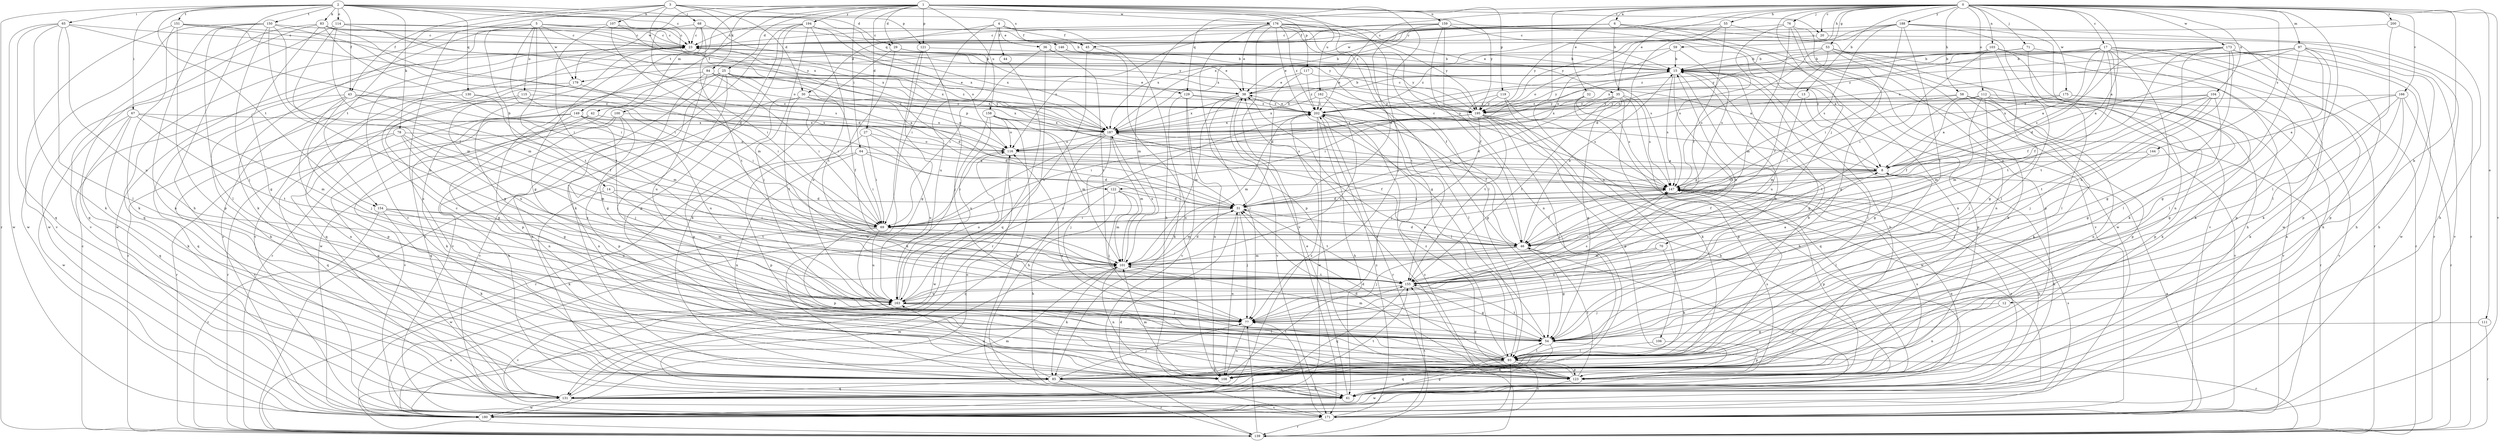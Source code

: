 strict digraph  {
0;
1;
2;
3;
4;
5;
6;
8;
12;
13;
14;
15;
17;
20;
23;
25;
27;
29;
30;
31;
32;
35;
36;
38;
42;
43;
44;
45;
46;
53;
54;
55;
58;
59;
61;
64;
65;
67;
68;
69;
70;
71;
76;
77;
78;
83;
84;
85;
93;
97;
100;
101;
103;
104;
106;
107;
108;
111;
112;
114;
115;
116;
117;
119;
121;
122;
123;
129;
130;
131;
139;
144;
146;
147;
149;
150;
151;
154;
155;
158;
159;
162;
163;
166;
171;
173;
175;
176;
179;
180;
187;
188;
194;
195;
200;
202;
0 -> 6  [label=a];
0 -> 8  [label=a];
0 -> 12  [label=b];
0 -> 13  [label=b];
0 -> 17  [label=c];
0 -> 20  [label=c];
0 -> 32  [label=e];
0 -> 35  [label=e];
0 -> 53  [label=g];
0 -> 55  [label=h];
0 -> 58  [label=h];
0 -> 59  [label=h];
0 -> 70  [label=j];
0 -> 71  [label=j];
0 -> 76  [label=j];
0 -> 93  [label=l];
0 -> 97  [label=m];
0 -> 103  [label=n];
0 -> 104  [label=n];
0 -> 106  [label=n];
0 -> 111  [label=o];
0 -> 112  [label=o];
0 -> 129  [label=q];
0 -> 144  [label=s];
0 -> 166  [label=v];
0 -> 171  [label=v];
0 -> 173  [label=w];
0 -> 175  [label=w];
0 -> 187  [label=x];
0 -> 188  [label=y];
0 -> 200  [label=z];
0 -> 202  [label=z];
1 -> 20  [label=c];
1 -> 25  [label=d];
1 -> 27  [label=d];
1 -> 29  [label=d];
1 -> 42  [label=f];
1 -> 64  [label=i];
1 -> 77  [label=j];
1 -> 93  [label=l];
1 -> 100  [label=m];
1 -> 117  [label=p];
1 -> 119  [label=p];
1 -> 121  [label=p];
1 -> 149  [label=t];
1 -> 158  [label=u];
1 -> 159  [label=u];
1 -> 162  [label=u];
1 -> 176  [label=w];
1 -> 179  [label=w];
1 -> 194  [label=y];
2 -> 23  [label=c];
2 -> 29  [label=d];
2 -> 43  [label=f];
2 -> 61  [label=h];
2 -> 65  [label=i];
2 -> 67  [label=i];
2 -> 78  [label=k];
2 -> 83  [label=k];
2 -> 114  [label=o];
2 -> 121  [label=p];
2 -> 129  [label=q];
2 -> 130  [label=q];
2 -> 139  [label=r];
2 -> 150  [label=t];
2 -> 151  [label=t];
2 -> 154  [label=t];
2 -> 187  [label=x];
3 -> 30  [label=d];
3 -> 43  [label=f];
3 -> 68  [label=i];
3 -> 84  [label=k];
3 -> 107  [label=n];
3 -> 108  [label=n];
3 -> 146  [label=s];
3 -> 147  [label=s];
3 -> 154  [label=t];
3 -> 195  [label=y];
4 -> 30  [label=d];
4 -> 35  [label=e];
4 -> 36  [label=e];
4 -> 44  [label=f];
4 -> 45  [label=f];
4 -> 61  [label=h];
4 -> 69  [label=i];
4 -> 163  [label=u];
5 -> 14  [label=b];
5 -> 15  [label=b];
5 -> 23  [label=c];
5 -> 45  [label=f];
5 -> 69  [label=i];
5 -> 85  [label=k];
5 -> 115  [label=o];
5 -> 122  [label=p];
5 -> 131  [label=q];
5 -> 155  [label=t];
5 -> 179  [label=w];
6 -> 23  [label=c];
6 -> 45  [label=f];
6 -> 108  [label=n];
6 -> 147  [label=s];
6 -> 171  [label=v];
6 -> 179  [label=w];
6 -> 180  [label=w];
6 -> 187  [label=x];
8 -> 23  [label=c];
8 -> 46  [label=f];
8 -> 61  [label=h];
8 -> 93  [label=l];
8 -> 122  [label=p];
8 -> 147  [label=s];
12 -> 77  [label=j];
12 -> 108  [label=n];
13 -> 54  [label=g];
13 -> 101  [label=m];
13 -> 195  [label=y];
14 -> 31  [label=d];
14 -> 85  [label=k];
14 -> 155  [label=t];
15 -> 38  [label=e];
15 -> 54  [label=g];
15 -> 69  [label=i];
15 -> 93  [label=l];
15 -> 123  [label=p];
15 -> 147  [label=s];
15 -> 155  [label=t];
15 -> 163  [label=u];
15 -> 195  [label=y];
17 -> 8  [label=a];
17 -> 15  [label=b];
17 -> 31  [label=d];
17 -> 46  [label=f];
17 -> 85  [label=k];
17 -> 93  [label=l];
17 -> 116  [label=o];
17 -> 123  [label=p];
17 -> 139  [label=r];
17 -> 155  [label=t];
17 -> 202  [label=z];
20 -> 139  [label=r];
20 -> 195  [label=y];
23 -> 15  [label=b];
23 -> 54  [label=g];
23 -> 187  [label=x];
23 -> 195  [label=y];
25 -> 31  [label=d];
25 -> 38  [label=e];
25 -> 61  [label=h];
25 -> 69  [label=i];
25 -> 93  [label=l];
25 -> 139  [label=r];
25 -> 171  [label=v];
25 -> 180  [label=w];
25 -> 187  [label=x];
27 -> 69  [label=i];
27 -> 116  [label=o];
27 -> 139  [label=r];
27 -> 163  [label=u];
29 -> 8  [label=a];
29 -> 15  [label=b];
29 -> 85  [label=k];
29 -> 163  [label=u];
30 -> 46  [label=f];
30 -> 116  [label=o];
30 -> 123  [label=p];
30 -> 155  [label=t];
30 -> 171  [label=v];
30 -> 202  [label=z];
31 -> 69  [label=i];
31 -> 77  [label=j];
31 -> 101  [label=m];
31 -> 108  [label=n];
31 -> 147  [label=s];
31 -> 155  [label=t];
32 -> 131  [label=q];
32 -> 147  [label=s];
32 -> 195  [label=y];
35 -> 31  [label=d];
35 -> 54  [label=g];
35 -> 85  [label=k];
35 -> 123  [label=p];
35 -> 147  [label=s];
35 -> 155  [label=t];
35 -> 187  [label=x];
35 -> 195  [label=y];
36 -> 15  [label=b];
36 -> 69  [label=i];
36 -> 139  [label=r];
36 -> 155  [label=t];
38 -> 15  [label=b];
38 -> 77  [label=j];
38 -> 101  [label=m];
38 -> 171  [label=v];
38 -> 187  [label=x];
38 -> 202  [label=z];
42 -> 131  [label=q];
42 -> 171  [label=v];
42 -> 187  [label=x];
43 -> 46  [label=f];
43 -> 77  [label=j];
43 -> 85  [label=k];
43 -> 123  [label=p];
43 -> 131  [label=q];
43 -> 187  [label=x];
43 -> 202  [label=z];
44 -> 131  [label=q];
45 -> 108  [label=n];
45 -> 163  [label=u];
46 -> 15  [label=b];
46 -> 31  [label=d];
46 -> 54  [label=g];
46 -> 77  [label=j];
46 -> 101  [label=m];
53 -> 15  [label=b];
53 -> 46  [label=f];
53 -> 61  [label=h];
53 -> 85  [label=k];
53 -> 139  [label=r];
53 -> 147  [label=s];
54 -> 61  [label=h];
54 -> 93  [label=l];
54 -> 101  [label=m];
54 -> 139  [label=r];
54 -> 155  [label=t];
55 -> 23  [label=c];
55 -> 31  [label=d];
55 -> 46  [label=f];
55 -> 180  [label=w];
55 -> 187  [label=x];
58 -> 69  [label=i];
58 -> 85  [label=k];
58 -> 123  [label=p];
58 -> 139  [label=r];
58 -> 155  [label=t];
58 -> 171  [label=v];
58 -> 202  [label=z];
59 -> 15  [label=b];
59 -> 38  [label=e];
59 -> 116  [label=o];
59 -> 147  [label=s];
61 -> 38  [label=e];
61 -> 116  [label=o];
64 -> 8  [label=a];
64 -> 31  [label=d];
64 -> 69  [label=i];
64 -> 108  [label=n];
64 -> 123  [label=p];
65 -> 23  [label=c];
65 -> 69  [label=i];
65 -> 85  [label=k];
65 -> 93  [label=l];
65 -> 131  [label=q];
65 -> 163  [label=u];
65 -> 180  [label=w];
67 -> 85  [label=k];
67 -> 101  [label=m];
67 -> 131  [label=q];
67 -> 155  [label=t];
67 -> 180  [label=w];
67 -> 187  [label=x];
68 -> 23  [label=c];
68 -> 54  [label=g];
68 -> 69  [label=i];
68 -> 155  [label=t];
68 -> 187  [label=x];
69 -> 46  [label=f];
69 -> 123  [label=p];
69 -> 163  [label=u];
69 -> 180  [label=w];
70 -> 85  [label=k];
70 -> 101  [label=m];
70 -> 163  [label=u];
71 -> 15  [label=b];
71 -> 93  [label=l];
71 -> 123  [label=p];
71 -> 195  [label=y];
76 -> 23  [label=c];
76 -> 54  [label=g];
76 -> 101  [label=m];
76 -> 108  [label=n];
76 -> 123  [label=p];
76 -> 147  [label=s];
77 -> 15  [label=b];
77 -> 54  [label=g];
77 -> 108  [label=n];
78 -> 54  [label=g];
78 -> 101  [label=m];
78 -> 116  [label=o];
78 -> 131  [label=q];
78 -> 163  [label=u];
78 -> 171  [label=v];
83 -> 23  [label=c];
83 -> 31  [label=d];
83 -> 54  [label=g];
83 -> 69  [label=i];
83 -> 131  [label=q];
83 -> 171  [label=v];
83 -> 195  [label=y];
84 -> 8  [label=a];
84 -> 38  [label=e];
84 -> 54  [label=g];
84 -> 69  [label=i];
84 -> 123  [label=p];
84 -> 163  [label=u];
84 -> 202  [label=z];
85 -> 61  [label=h];
85 -> 77  [label=j];
85 -> 131  [label=q];
85 -> 139  [label=r];
85 -> 147  [label=s];
85 -> 163  [label=u];
93 -> 15  [label=b];
93 -> 23  [label=c];
93 -> 31  [label=d];
93 -> 38  [label=e];
93 -> 85  [label=k];
93 -> 108  [label=n];
93 -> 116  [label=o];
93 -> 123  [label=p];
93 -> 131  [label=q];
93 -> 171  [label=v];
97 -> 8  [label=a];
97 -> 15  [label=b];
97 -> 54  [label=g];
97 -> 61  [label=h];
97 -> 85  [label=k];
97 -> 93  [label=l];
97 -> 171  [label=v];
97 -> 187  [label=x];
97 -> 202  [label=z];
100 -> 61  [label=h];
100 -> 108  [label=n];
100 -> 123  [label=p];
100 -> 139  [label=r];
100 -> 187  [label=x];
101 -> 31  [label=d];
101 -> 85  [label=k];
101 -> 108  [label=n];
101 -> 155  [label=t];
101 -> 187  [label=x];
103 -> 15  [label=b];
103 -> 54  [label=g];
103 -> 61  [label=h];
103 -> 69  [label=i];
103 -> 85  [label=k];
103 -> 187  [label=x];
104 -> 54  [label=g];
104 -> 77  [label=j];
104 -> 101  [label=m];
104 -> 155  [label=t];
104 -> 187  [label=x];
104 -> 202  [label=z];
106 -> 93  [label=l];
106 -> 123  [label=p];
107 -> 23  [label=c];
107 -> 101  [label=m];
107 -> 155  [label=t];
107 -> 180  [label=w];
107 -> 187  [label=x];
108 -> 15  [label=b];
108 -> 23  [label=c];
108 -> 101  [label=m];
108 -> 155  [label=t];
111 -> 54  [label=g];
111 -> 139  [label=r];
112 -> 46  [label=f];
112 -> 77  [label=j];
112 -> 101  [label=m];
112 -> 108  [label=n];
112 -> 123  [label=p];
112 -> 171  [label=v];
112 -> 202  [label=z];
114 -> 23  [label=c];
114 -> 101  [label=m];
114 -> 116  [label=o];
114 -> 163  [label=u];
114 -> 180  [label=w];
114 -> 195  [label=y];
115 -> 54  [label=g];
115 -> 69  [label=i];
115 -> 163  [label=u];
115 -> 202  [label=z];
116 -> 8  [label=a];
116 -> 69  [label=i];
116 -> 180  [label=w];
117 -> 31  [label=d];
117 -> 38  [label=e];
117 -> 93  [label=l];
117 -> 202  [label=z];
119 -> 61  [label=h];
119 -> 147  [label=s];
119 -> 155  [label=t];
119 -> 195  [label=y];
121 -> 15  [label=b];
121 -> 54  [label=g];
121 -> 77  [label=j];
121 -> 180  [label=w];
122 -> 31  [label=d];
122 -> 61  [label=h];
122 -> 77  [label=j];
122 -> 101  [label=m];
122 -> 131  [label=q];
123 -> 31  [label=d];
123 -> 38  [label=e];
123 -> 46  [label=f];
123 -> 147  [label=s];
123 -> 180  [label=w];
123 -> 202  [label=z];
129 -> 85  [label=k];
129 -> 108  [label=n];
129 -> 171  [label=v];
129 -> 195  [label=y];
129 -> 202  [label=z];
130 -> 101  [label=m];
130 -> 108  [label=n];
130 -> 202  [label=z];
131 -> 101  [label=m];
131 -> 147  [label=s];
131 -> 155  [label=t];
131 -> 171  [label=v];
131 -> 180  [label=w];
131 -> 202  [label=z];
139 -> 23  [label=c];
139 -> 31  [label=d];
139 -> 77  [label=j];
139 -> 202  [label=z];
144 -> 8  [label=a];
144 -> 77  [label=j];
146 -> 15  [label=b];
146 -> 38  [label=e];
146 -> 171  [label=v];
147 -> 31  [label=d];
147 -> 46  [label=f];
147 -> 61  [label=h];
147 -> 123  [label=p];
147 -> 131  [label=q];
147 -> 187  [label=x];
149 -> 31  [label=d];
149 -> 77  [label=j];
149 -> 85  [label=k];
149 -> 108  [label=n];
149 -> 131  [label=q];
149 -> 139  [label=r];
149 -> 163  [label=u];
149 -> 187  [label=x];
150 -> 23  [label=c];
150 -> 31  [label=d];
150 -> 46  [label=f];
150 -> 77  [label=j];
150 -> 93  [label=l];
150 -> 101  [label=m];
150 -> 108  [label=n];
150 -> 180  [label=w];
151 -> 23  [label=c];
151 -> 85  [label=k];
151 -> 123  [label=p];
151 -> 147  [label=s];
151 -> 171  [label=v];
151 -> 195  [label=y];
154 -> 69  [label=i];
154 -> 85  [label=k];
154 -> 101  [label=m];
154 -> 139  [label=r];
154 -> 163  [label=u];
155 -> 8  [label=a];
155 -> 15  [label=b];
155 -> 54  [label=g];
155 -> 131  [label=q];
155 -> 147  [label=s];
155 -> 163  [label=u];
158 -> 61  [label=h];
158 -> 85  [label=k];
158 -> 101  [label=m];
158 -> 116  [label=o];
158 -> 147  [label=s];
158 -> 163  [label=u];
158 -> 187  [label=x];
159 -> 8  [label=a];
159 -> 23  [label=c];
159 -> 31  [label=d];
159 -> 46  [label=f];
159 -> 108  [label=n];
159 -> 116  [label=o];
159 -> 171  [label=v];
162 -> 54  [label=g];
162 -> 163  [label=u];
162 -> 187  [label=x];
162 -> 202  [label=z];
163 -> 77  [label=j];
163 -> 93  [label=l];
163 -> 116  [label=o];
163 -> 147  [label=s];
163 -> 171  [label=v];
163 -> 202  [label=z];
166 -> 8  [label=a];
166 -> 54  [label=g];
166 -> 85  [label=k];
166 -> 108  [label=n];
166 -> 139  [label=r];
166 -> 202  [label=z];
171 -> 8  [label=a];
171 -> 77  [label=j];
171 -> 93  [label=l];
171 -> 139  [label=r];
171 -> 155  [label=t];
171 -> 202  [label=z];
173 -> 15  [label=b];
173 -> 46  [label=f];
173 -> 54  [label=g];
173 -> 61  [label=h];
173 -> 123  [label=p];
173 -> 147  [label=s];
173 -> 155  [label=t];
173 -> 163  [label=u];
173 -> 180  [label=w];
173 -> 202  [label=z];
175 -> 8  [label=a];
175 -> 85  [label=k];
175 -> 171  [label=v];
175 -> 195  [label=y];
176 -> 15  [label=b];
176 -> 23  [label=c];
176 -> 38  [label=e];
176 -> 46  [label=f];
176 -> 54  [label=g];
176 -> 101  [label=m];
176 -> 123  [label=p];
176 -> 147  [label=s];
176 -> 155  [label=t];
176 -> 171  [label=v];
176 -> 195  [label=y];
176 -> 202  [label=z];
179 -> 69  [label=i];
179 -> 131  [label=q];
179 -> 139  [label=r];
180 -> 23  [label=c];
180 -> 46  [label=f];
180 -> 54  [label=g];
180 -> 101  [label=m];
180 -> 147  [label=s];
180 -> 163  [label=u];
187 -> 15  [label=b];
187 -> 46  [label=f];
187 -> 61  [label=h];
187 -> 69  [label=i];
187 -> 77  [label=j];
187 -> 101  [label=m];
187 -> 116  [label=o];
188 -> 23  [label=c];
188 -> 69  [label=i];
188 -> 93  [label=l];
188 -> 108  [label=n];
188 -> 116  [label=o];
188 -> 139  [label=r];
188 -> 147  [label=s];
188 -> 155  [label=t];
188 -> 195  [label=y];
194 -> 23  [label=c];
194 -> 77  [label=j];
194 -> 85  [label=k];
194 -> 116  [label=o];
194 -> 123  [label=p];
194 -> 139  [label=r];
194 -> 155  [label=t];
194 -> 187  [label=x];
195 -> 23  [label=c];
195 -> 61  [label=h];
195 -> 69  [label=i];
195 -> 77  [label=j];
195 -> 93  [label=l];
195 -> 123  [label=p];
195 -> 180  [label=w];
195 -> 187  [label=x];
200 -> 23  [label=c];
200 -> 61  [label=h];
200 -> 93  [label=l];
202 -> 38  [label=e];
202 -> 46  [label=f];
202 -> 61  [label=h];
202 -> 93  [label=l];
202 -> 101  [label=m];
202 -> 139  [label=r];
202 -> 180  [label=w];
202 -> 187  [label=x];
}

